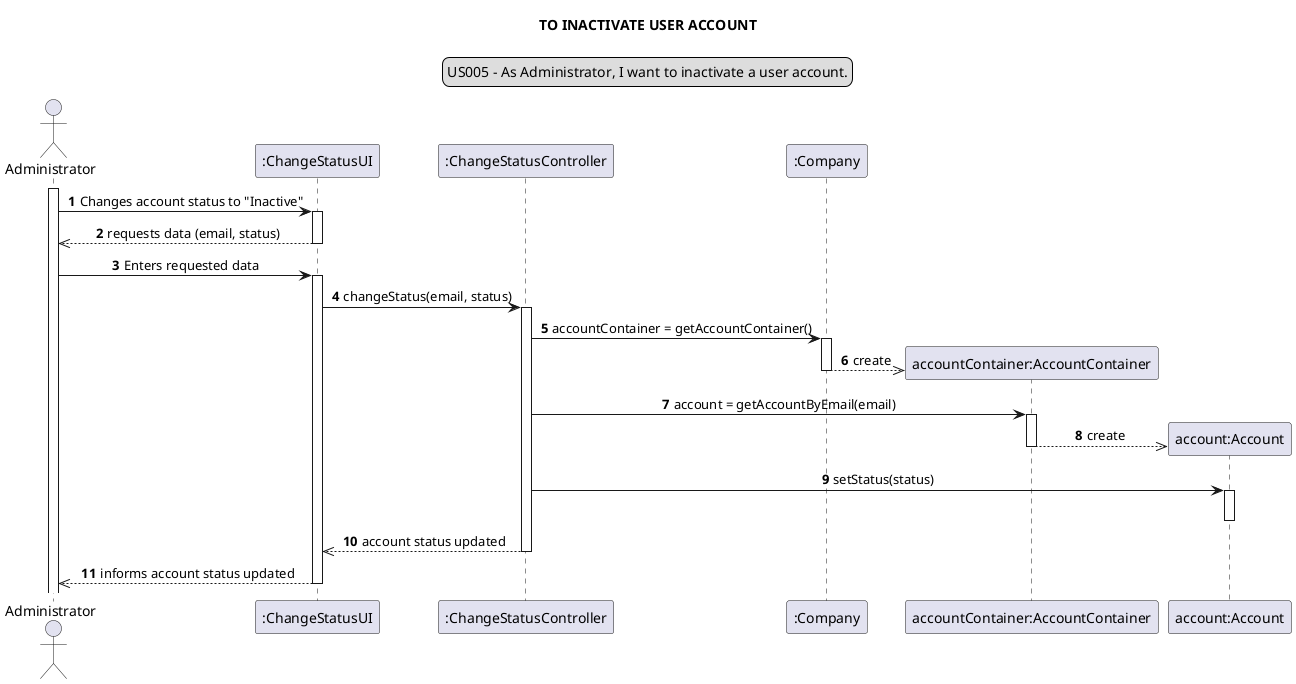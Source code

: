 @startuml
legend top
US005 - As Administrator, I want to inactivate a user account.
end legend
skinparam sequenceMessageAlign center
title TO INACTIVATE USER ACCOUNT
autonumber
actor "Administrator" as admin
participant ":ChangeStatusUI" as ui
participant ":ChangeStatusController" as controller
participant ":Company" as company
participant "accountContainer:AccountContainer" as container
participant "account:Account" as account

activate admin
admin -> ui : Changes account status to "Inactive"
activate ui
ui -->> admin: requests data (email, status)
deactivate ui
admin -> ui: Enters requested data
activate ui
ui -> controller: changeStatus(email, status)
activate controller
controller -> company: accountContainer = getAccountContainer()
activate company
create container
company -->> container: create
deactivate company
controller -> container: account = getAccountByEmail(email)
activate container
create account
container -->> account: create
deactivate container
controller -> account: setStatus(status)
activate account
deactivate account
controller -->> ui: account status updated
deactivate controller
ui -->> admin: informs account status updated
deactivate ui

@enduml

